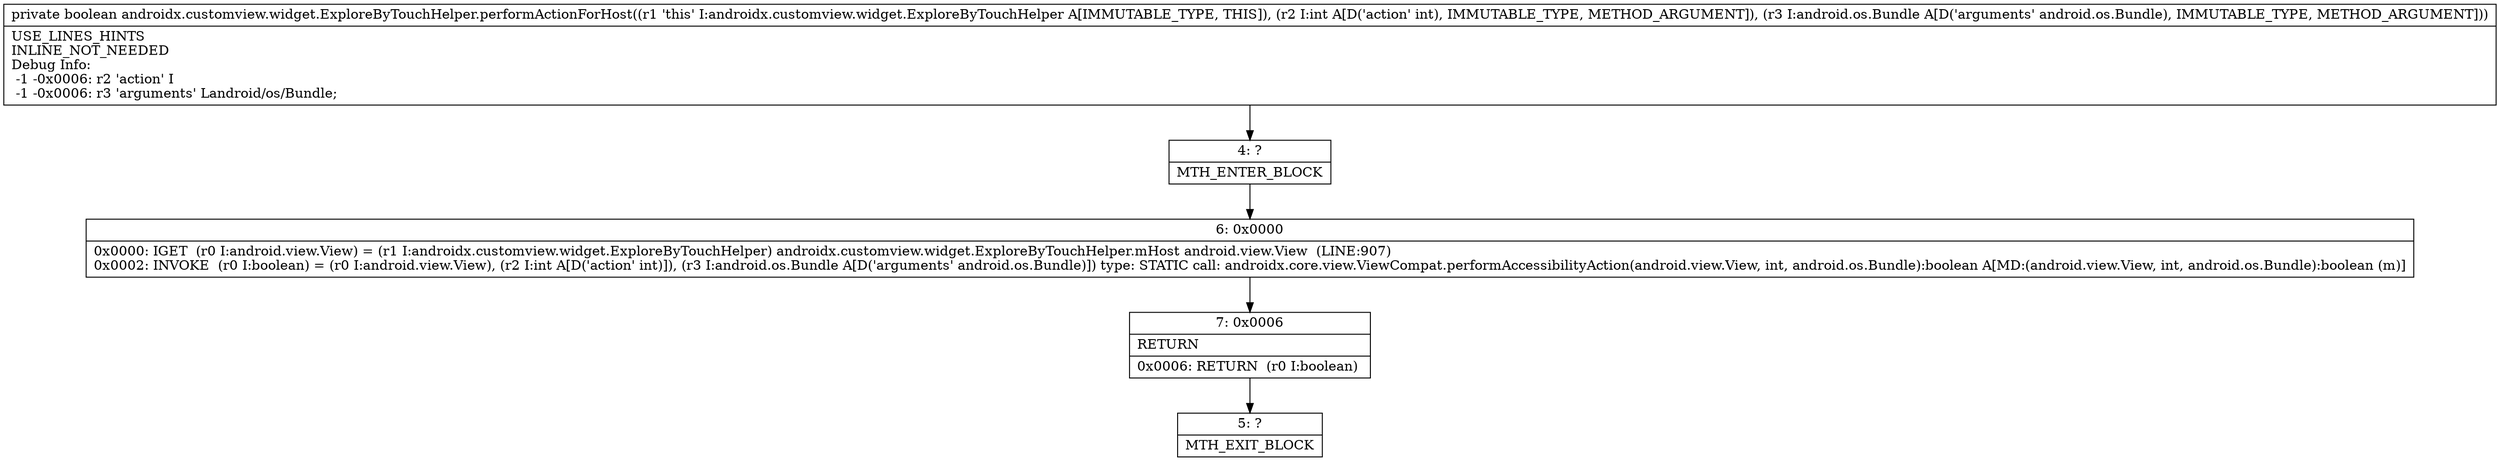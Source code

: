 digraph "CFG forandroidx.customview.widget.ExploreByTouchHelper.performActionForHost(ILandroid\/os\/Bundle;)Z" {
Node_4 [shape=record,label="{4\:\ ?|MTH_ENTER_BLOCK\l}"];
Node_6 [shape=record,label="{6\:\ 0x0000|0x0000: IGET  (r0 I:android.view.View) = (r1 I:androidx.customview.widget.ExploreByTouchHelper) androidx.customview.widget.ExploreByTouchHelper.mHost android.view.View  (LINE:907)\l0x0002: INVOKE  (r0 I:boolean) = (r0 I:android.view.View), (r2 I:int A[D('action' int)]), (r3 I:android.os.Bundle A[D('arguments' android.os.Bundle)]) type: STATIC call: androidx.core.view.ViewCompat.performAccessibilityAction(android.view.View, int, android.os.Bundle):boolean A[MD:(android.view.View, int, android.os.Bundle):boolean (m)]\l}"];
Node_7 [shape=record,label="{7\:\ 0x0006|RETURN\l|0x0006: RETURN  (r0 I:boolean) \l}"];
Node_5 [shape=record,label="{5\:\ ?|MTH_EXIT_BLOCK\l}"];
MethodNode[shape=record,label="{private boolean androidx.customview.widget.ExploreByTouchHelper.performActionForHost((r1 'this' I:androidx.customview.widget.ExploreByTouchHelper A[IMMUTABLE_TYPE, THIS]), (r2 I:int A[D('action' int), IMMUTABLE_TYPE, METHOD_ARGUMENT]), (r3 I:android.os.Bundle A[D('arguments' android.os.Bundle), IMMUTABLE_TYPE, METHOD_ARGUMENT]))  | USE_LINES_HINTS\lINLINE_NOT_NEEDED\lDebug Info:\l  \-1 \-0x0006: r2 'action' I\l  \-1 \-0x0006: r3 'arguments' Landroid\/os\/Bundle;\l}"];
MethodNode -> Node_4;Node_4 -> Node_6;
Node_6 -> Node_7;
Node_7 -> Node_5;
}

